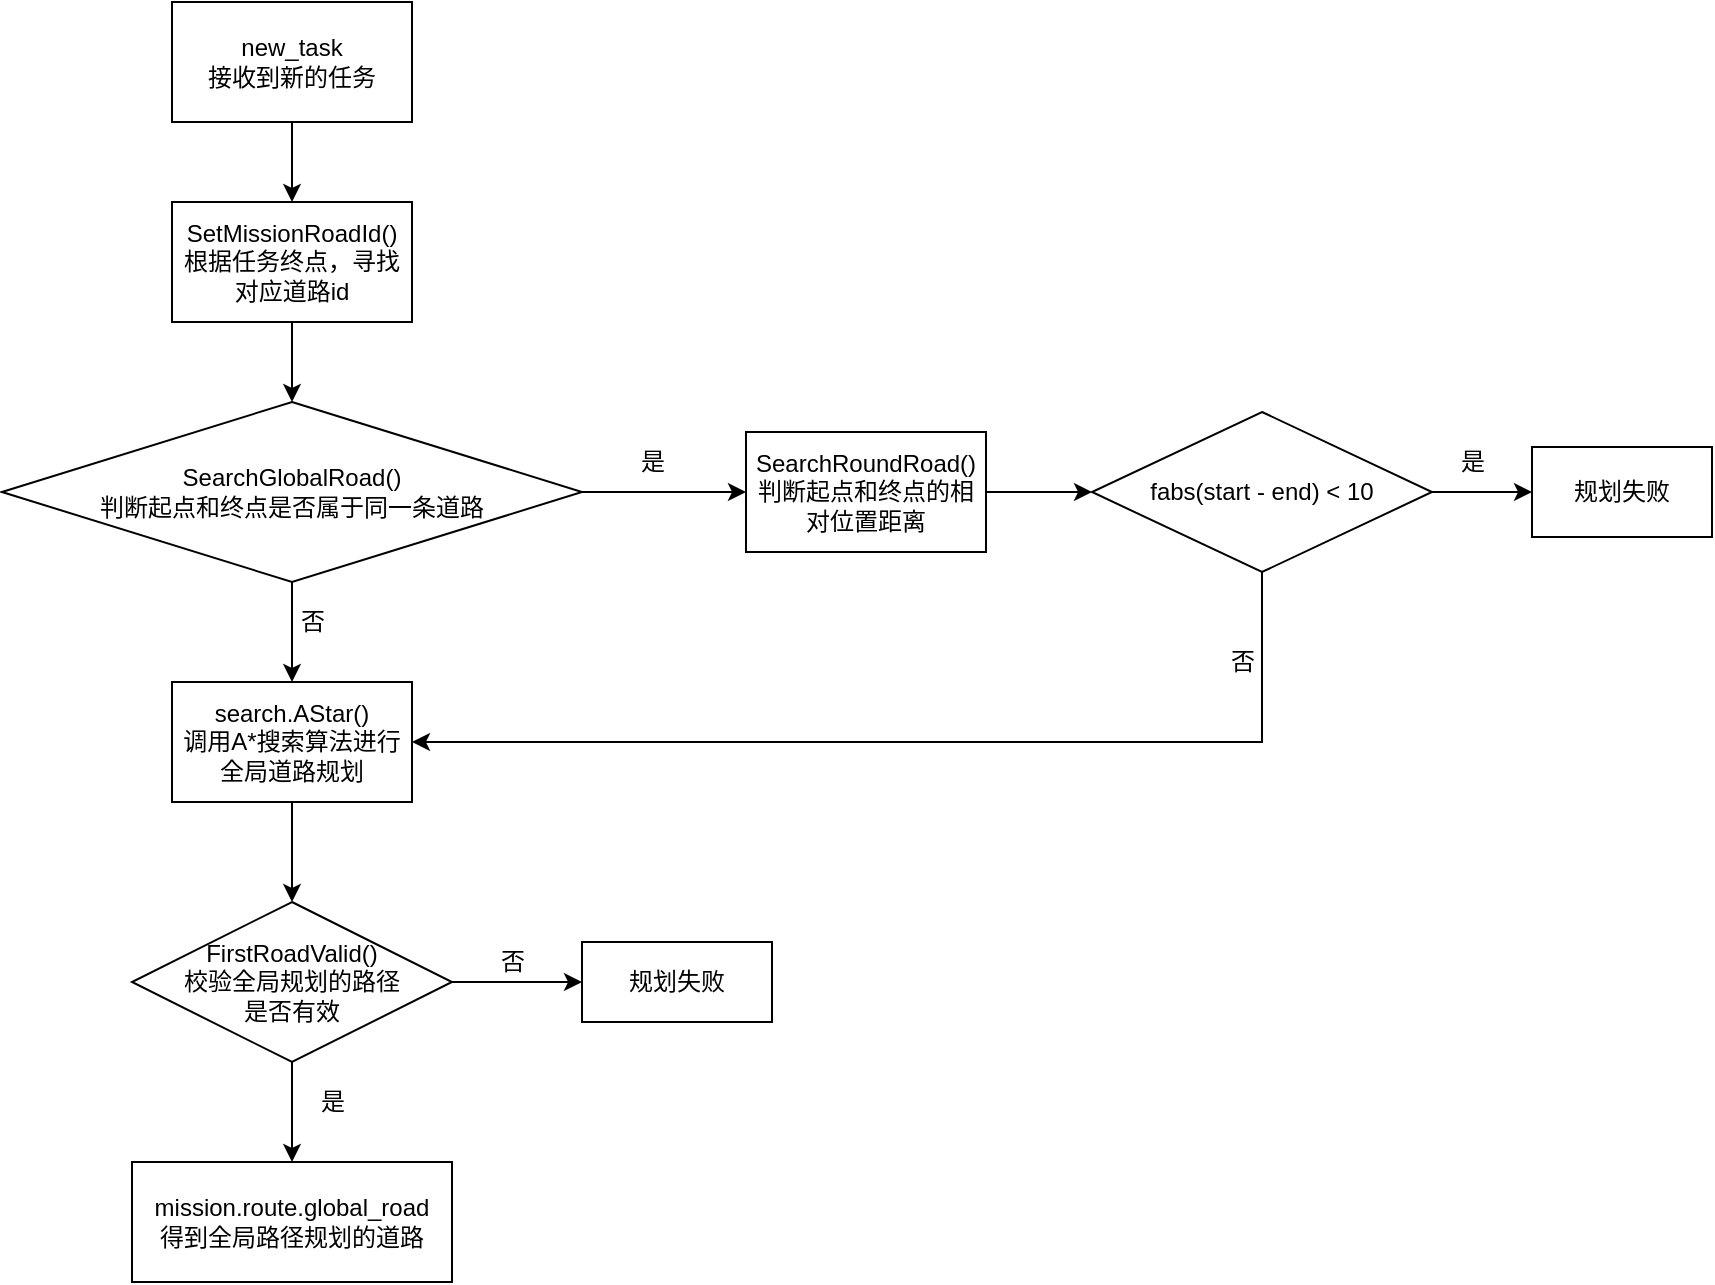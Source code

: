 <mxfile version="16.5.4" type="github">
  <diagram id="boEZIiHV4aIMiRwWBgbR" name="Page-1">
    <mxGraphModel dx="1099" dy="799" grid="1" gridSize="10" guides="1" tooltips="1" connect="1" arrows="1" fold="1" page="1" pageScale="1" pageWidth="1654" pageHeight="2336" math="0" shadow="0">
      <root>
        <mxCell id="0" />
        <mxCell id="1" parent="0" />
        <mxCell id="jHBYU1fDhrwiFR05bD0F-3" value="" style="edgeStyle=orthogonalEdgeStyle;rounded=0;orthogonalLoop=1;jettySize=auto;html=1;" edge="1" parent="1" source="jHBYU1fDhrwiFR05bD0F-1" target="jHBYU1fDhrwiFR05bD0F-2">
          <mxGeometry relative="1" as="geometry" />
        </mxCell>
        <mxCell id="jHBYU1fDhrwiFR05bD0F-1" value="&lt;div&gt;new_task&lt;/div&gt;&lt;div&gt;接收到新的任务&lt;br&gt;&lt;/div&gt;" style="rounded=0;whiteSpace=wrap;html=1;" vertex="1" parent="1">
          <mxGeometry x="420" y="170" width="120" height="60" as="geometry" />
        </mxCell>
        <mxCell id="jHBYU1fDhrwiFR05bD0F-5" value="" style="edgeStyle=orthogonalEdgeStyle;rounded=0;orthogonalLoop=1;jettySize=auto;html=1;" edge="1" parent="1" source="jHBYU1fDhrwiFR05bD0F-2">
          <mxGeometry relative="1" as="geometry">
            <mxPoint x="480" y="370" as="targetPoint" />
          </mxGeometry>
        </mxCell>
        <mxCell id="jHBYU1fDhrwiFR05bD0F-2" value="&lt;div&gt;SetMissionRoadId()&lt;/div&gt;&lt;div&gt;根据任务终点，寻找对应道路id&lt;br&gt;&lt;/div&gt;" style="whiteSpace=wrap;html=1;rounded=0;" vertex="1" parent="1">
          <mxGeometry x="420" y="270" width="120" height="60" as="geometry" />
        </mxCell>
        <mxCell id="jHBYU1fDhrwiFR05bD0F-8" value="" style="edgeStyle=orthogonalEdgeStyle;rounded=0;orthogonalLoop=1;jettySize=auto;html=1;" edge="1" parent="1" source="jHBYU1fDhrwiFR05bD0F-6" target="jHBYU1fDhrwiFR05bD0F-7">
          <mxGeometry relative="1" as="geometry" />
        </mxCell>
        <mxCell id="jHBYU1fDhrwiFR05bD0F-10" value="" style="edgeStyle=orthogonalEdgeStyle;rounded=0;orthogonalLoop=1;jettySize=auto;html=1;" edge="1" parent="1" source="jHBYU1fDhrwiFR05bD0F-6" target="jHBYU1fDhrwiFR05bD0F-9">
          <mxGeometry relative="1" as="geometry" />
        </mxCell>
        <mxCell id="jHBYU1fDhrwiFR05bD0F-6" value="&lt;div&gt;SearchGlobalRoad()&lt;/div&gt;&lt;div&gt;判断起点和终点是否属于同一条道路&lt;br&gt;&lt;/div&gt;" style="rhombus;whiteSpace=wrap;html=1;" vertex="1" parent="1">
          <mxGeometry x="335" y="370" width="290" height="90" as="geometry" />
        </mxCell>
        <mxCell id="jHBYU1fDhrwiFR05bD0F-22" value="" style="edgeStyle=orthogonalEdgeStyle;rounded=0;orthogonalLoop=1;jettySize=auto;html=1;" edge="1" parent="1" source="jHBYU1fDhrwiFR05bD0F-7" target="jHBYU1fDhrwiFR05bD0F-23">
          <mxGeometry relative="1" as="geometry">
            <mxPoint x="480" y="620" as="targetPoint" />
          </mxGeometry>
        </mxCell>
        <mxCell id="jHBYU1fDhrwiFR05bD0F-7" value="&lt;div&gt;search.AStar()&lt;/div&gt;&lt;div&gt;调用A*搜索算法进行全局道路规划&lt;br&gt;&lt;/div&gt;" style="whiteSpace=wrap;html=1;" vertex="1" parent="1">
          <mxGeometry x="420" y="510" width="120" height="60" as="geometry" />
        </mxCell>
        <mxCell id="jHBYU1fDhrwiFR05bD0F-14" value="" style="edgeStyle=orthogonalEdgeStyle;rounded=0;orthogonalLoop=1;jettySize=auto;html=1;" edge="1" parent="1" source="jHBYU1fDhrwiFR05bD0F-9" target="jHBYU1fDhrwiFR05bD0F-13">
          <mxGeometry relative="1" as="geometry" />
        </mxCell>
        <mxCell id="jHBYU1fDhrwiFR05bD0F-9" value="&lt;div&gt;SearchRoundRoad()&lt;/div&gt;&lt;div&gt;判断起点和终点的相对位置距离&lt;br&gt;&lt;/div&gt;" style="whiteSpace=wrap;html=1;" vertex="1" parent="1">
          <mxGeometry x="707" y="385" width="120" height="60" as="geometry" />
        </mxCell>
        <mxCell id="jHBYU1fDhrwiFR05bD0F-11" value="是" style="text;html=1;align=center;verticalAlign=middle;resizable=0;points=[];autosize=1;strokeColor=none;fillColor=none;" vertex="1" parent="1">
          <mxGeometry x="645" y="390" width="30" height="20" as="geometry" />
        </mxCell>
        <mxCell id="jHBYU1fDhrwiFR05bD0F-12" value="否" style="text;html=1;align=center;verticalAlign=middle;resizable=0;points=[];autosize=1;strokeColor=none;fillColor=none;" vertex="1" parent="1">
          <mxGeometry x="475" y="470" width="30" height="20" as="geometry" />
        </mxCell>
        <mxCell id="jHBYU1fDhrwiFR05bD0F-16" value="" style="edgeStyle=orthogonalEdgeStyle;rounded=0;orthogonalLoop=1;jettySize=auto;html=1;" edge="1" parent="1" source="jHBYU1fDhrwiFR05bD0F-13" target="jHBYU1fDhrwiFR05bD0F-15">
          <mxGeometry relative="1" as="geometry" />
        </mxCell>
        <mxCell id="jHBYU1fDhrwiFR05bD0F-31" style="edgeStyle=orthogonalEdgeStyle;rounded=0;orthogonalLoop=1;jettySize=auto;html=1;entryX=1;entryY=0.5;entryDx=0;entryDy=0;" edge="1" parent="1" source="jHBYU1fDhrwiFR05bD0F-13" target="jHBYU1fDhrwiFR05bD0F-7">
          <mxGeometry relative="1" as="geometry">
            <Array as="points">
              <mxPoint x="965" y="540" />
            </Array>
          </mxGeometry>
        </mxCell>
        <mxCell id="jHBYU1fDhrwiFR05bD0F-13" value="fabs(start - end) &amp;lt; 10" style="rhombus;whiteSpace=wrap;html=1;" vertex="1" parent="1">
          <mxGeometry x="880" y="375" width="170" height="80" as="geometry" />
        </mxCell>
        <mxCell id="jHBYU1fDhrwiFR05bD0F-15" value="规划失败" style="whiteSpace=wrap;html=1;" vertex="1" parent="1">
          <mxGeometry x="1100" y="392.5" width="90" height="45" as="geometry" />
        </mxCell>
        <mxCell id="jHBYU1fDhrwiFR05bD0F-17" value="是" style="text;html=1;align=center;verticalAlign=middle;resizable=0;points=[];autosize=1;strokeColor=none;fillColor=none;" vertex="1" parent="1">
          <mxGeometry x="1055" y="390" width="30" height="20" as="geometry" />
        </mxCell>
        <mxCell id="jHBYU1fDhrwiFR05bD0F-20" value="否" style="text;html=1;align=center;verticalAlign=middle;resizable=0;points=[];autosize=1;strokeColor=none;fillColor=none;" vertex="1" parent="1">
          <mxGeometry x="940" y="490" width="30" height="20" as="geometry" />
        </mxCell>
        <mxCell id="jHBYU1fDhrwiFR05bD0F-25" value="" style="edgeStyle=orthogonalEdgeStyle;rounded=0;orthogonalLoop=1;jettySize=auto;html=1;" edge="1" parent="1" source="jHBYU1fDhrwiFR05bD0F-23" target="jHBYU1fDhrwiFR05bD0F-24">
          <mxGeometry relative="1" as="geometry" />
        </mxCell>
        <mxCell id="jHBYU1fDhrwiFR05bD0F-28" value="" style="edgeStyle=orthogonalEdgeStyle;rounded=0;orthogonalLoop=1;jettySize=auto;html=1;" edge="1" parent="1" source="jHBYU1fDhrwiFR05bD0F-23" target="jHBYU1fDhrwiFR05bD0F-27">
          <mxGeometry relative="1" as="geometry" />
        </mxCell>
        <mxCell id="jHBYU1fDhrwiFR05bD0F-23" value="&lt;div&gt;FirstRoadValid()&lt;/div&gt;&lt;div&gt;校验全局规划的路径&lt;/div&gt;&lt;div&gt;是否有效&lt;br&gt;&lt;/div&gt;" style="rhombus;whiteSpace=wrap;html=1;" vertex="1" parent="1">
          <mxGeometry x="400" y="620" width="160" height="80" as="geometry" />
        </mxCell>
        <mxCell id="jHBYU1fDhrwiFR05bD0F-24" value="&lt;div&gt;mission.route.global_road&lt;/div&gt;&lt;div&gt;得到全局路径规划的道路&lt;br&gt;&lt;/div&gt;" style="whiteSpace=wrap;html=1;" vertex="1" parent="1">
          <mxGeometry x="400" y="750" width="160" height="60" as="geometry" />
        </mxCell>
        <mxCell id="jHBYU1fDhrwiFR05bD0F-26" value="是" style="text;html=1;align=center;verticalAlign=middle;resizable=0;points=[];autosize=1;strokeColor=none;fillColor=none;" vertex="1" parent="1">
          <mxGeometry x="485" y="710" width="30" height="20" as="geometry" />
        </mxCell>
        <mxCell id="jHBYU1fDhrwiFR05bD0F-27" value="规划失败" style="whiteSpace=wrap;html=1;" vertex="1" parent="1">
          <mxGeometry x="625" y="640" width="95" height="40" as="geometry" />
        </mxCell>
        <mxCell id="jHBYU1fDhrwiFR05bD0F-29" value="否" style="text;html=1;align=center;verticalAlign=middle;resizable=0;points=[];autosize=1;strokeColor=none;fillColor=none;" vertex="1" parent="1">
          <mxGeometry x="575" y="640" width="30" height="20" as="geometry" />
        </mxCell>
      </root>
    </mxGraphModel>
  </diagram>
</mxfile>
